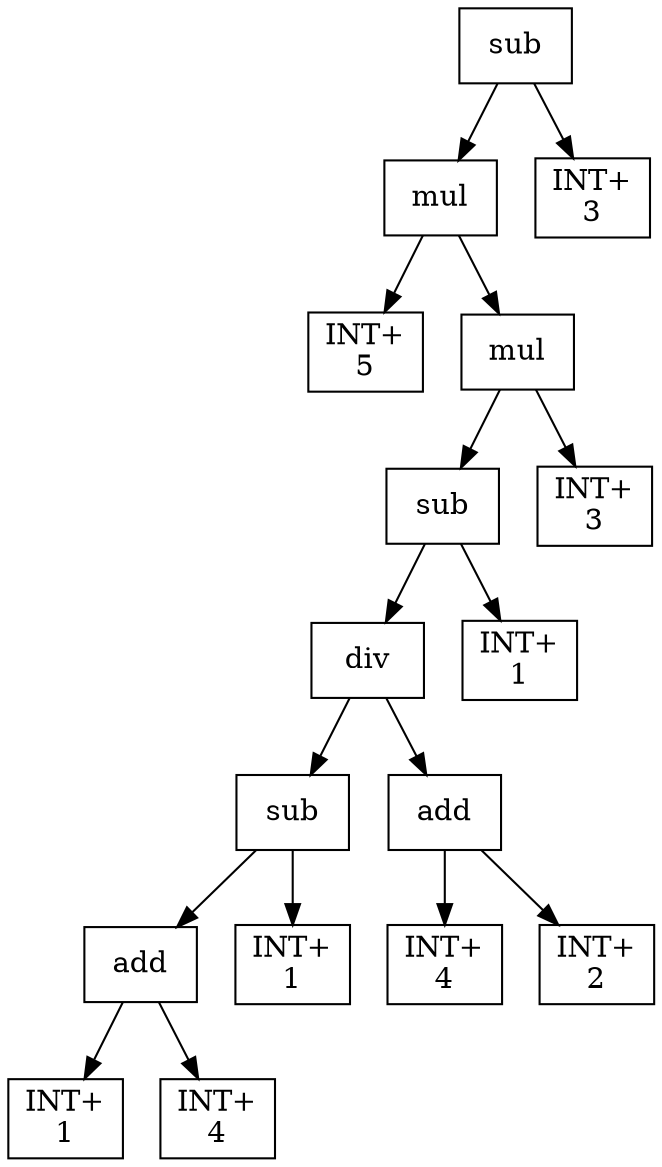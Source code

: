 digraph expr {
  node [shape=box];
  n1 [label="sub"];
  n2 [label="mul"];
  n3 [label="INT+\n5"];
  n4 [label="mul"];
  n5 [label="sub"];
  n6 [label="div"];
  n7 [label="sub"];
  n8 [label="add"];
  n9 [label="INT+\n1"];
  n10 [label="INT+\n4"];
  n8 -> n9;
  n8 -> n10;
  n11 [label="INT+\n1"];
  n7 -> n8;
  n7 -> n11;
  n12 [label="add"];
  n13 [label="INT+\n4"];
  n14 [label="INT+\n2"];
  n12 -> n13;
  n12 -> n14;
  n6 -> n7;
  n6 -> n12;
  n15 [label="INT+\n1"];
  n5 -> n6;
  n5 -> n15;
  n16 [label="INT+\n3"];
  n4 -> n5;
  n4 -> n16;
  n2 -> n3;
  n2 -> n4;
  n17 [label="INT+\n3"];
  n1 -> n2;
  n1 -> n17;
}